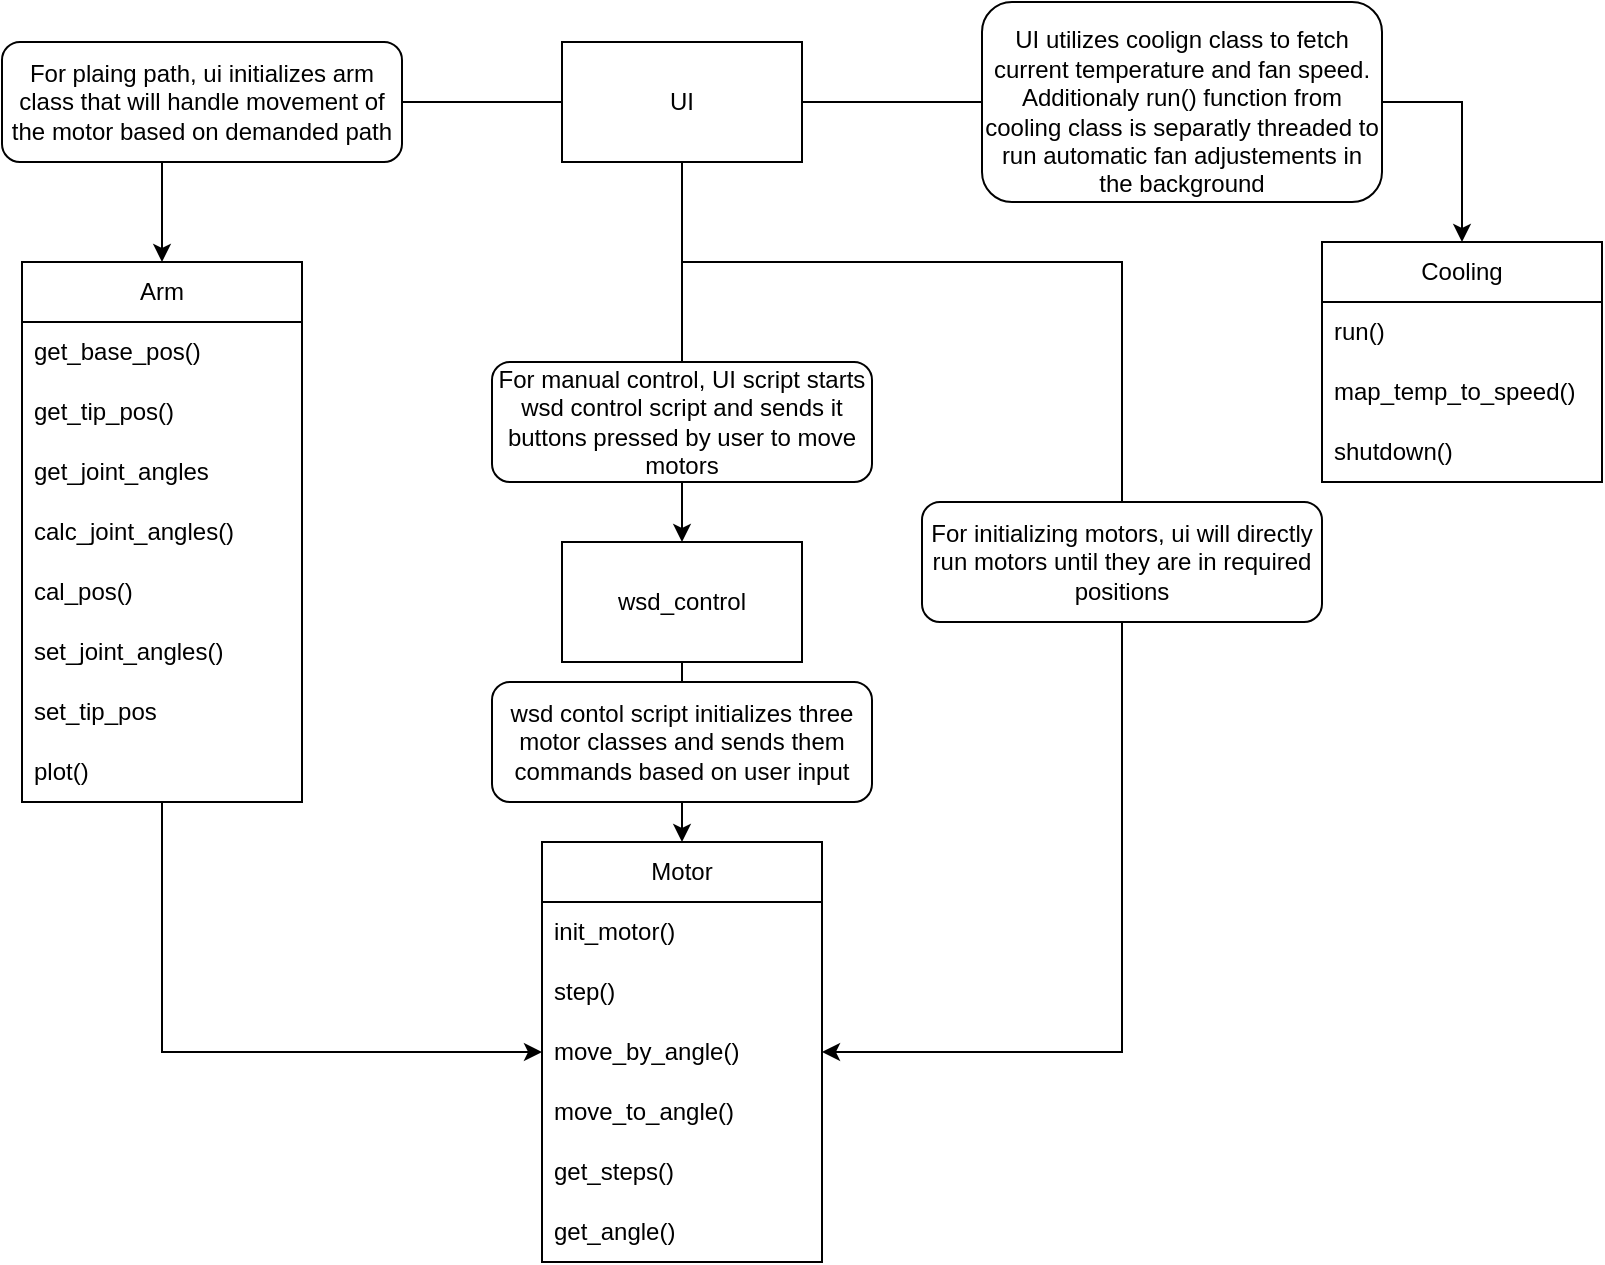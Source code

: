 <mxfile version="26.1.3">
  <diagram name="Sivu-1" id="H4ITOkI1rLtlPbM0a788">
    <mxGraphModel dx="2049" dy="1136" grid="1" gridSize="10" guides="1" tooltips="1" connect="1" arrows="1" fold="1" page="1" pageScale="1" pageWidth="827" pageHeight="1169" math="0" shadow="0">
      <root>
        <mxCell id="0" />
        <mxCell id="1" parent="0" />
        <mxCell id="tsIf0ZZTyAxKja018i5l-1" value="Motor" style="swimlane;fontStyle=0;childLayout=stackLayout;horizontal=1;startSize=30;horizontalStack=0;resizeParent=1;resizeParentMax=0;resizeLast=0;collapsible=1;marginBottom=0;whiteSpace=wrap;html=1;" vertex="1" parent="1">
          <mxGeometry x="310" y="460" width="140" height="210" as="geometry" />
        </mxCell>
        <mxCell id="tsIf0ZZTyAxKja018i5l-2" value="init_motor()" style="text;strokeColor=none;fillColor=none;align=left;verticalAlign=middle;spacingLeft=4;spacingRight=4;overflow=hidden;points=[[0,0.5],[1,0.5]];portConstraint=eastwest;rotatable=0;whiteSpace=wrap;html=1;" vertex="1" parent="tsIf0ZZTyAxKja018i5l-1">
          <mxGeometry y="30" width="140" height="30" as="geometry" />
        </mxCell>
        <mxCell id="tsIf0ZZTyAxKja018i5l-3" value="step()" style="text;strokeColor=none;fillColor=none;align=left;verticalAlign=middle;spacingLeft=4;spacingRight=4;overflow=hidden;points=[[0,0.5],[1,0.5]];portConstraint=eastwest;rotatable=0;whiteSpace=wrap;html=1;" vertex="1" parent="tsIf0ZZTyAxKja018i5l-1">
          <mxGeometry y="60" width="140" height="30" as="geometry" />
        </mxCell>
        <mxCell id="tsIf0ZZTyAxKja018i5l-4" value="move_by_angle()" style="text;strokeColor=none;fillColor=none;align=left;verticalAlign=middle;spacingLeft=4;spacingRight=4;overflow=hidden;points=[[0,0.5],[1,0.5]];portConstraint=eastwest;rotatable=0;whiteSpace=wrap;html=1;" vertex="1" parent="tsIf0ZZTyAxKja018i5l-1">
          <mxGeometry y="90" width="140" height="30" as="geometry" />
        </mxCell>
        <mxCell id="tsIf0ZZTyAxKja018i5l-7" value="move_to_angle()" style="text;strokeColor=none;fillColor=none;align=left;verticalAlign=middle;spacingLeft=4;spacingRight=4;overflow=hidden;points=[[0,0.5],[1,0.5]];portConstraint=eastwest;rotatable=0;whiteSpace=wrap;html=1;" vertex="1" parent="tsIf0ZZTyAxKja018i5l-1">
          <mxGeometry y="120" width="140" height="30" as="geometry" />
        </mxCell>
        <mxCell id="tsIf0ZZTyAxKja018i5l-5" value="get_steps()" style="text;strokeColor=none;fillColor=none;align=left;verticalAlign=middle;spacingLeft=4;spacingRight=4;overflow=hidden;points=[[0,0.5],[1,0.5]];portConstraint=eastwest;rotatable=0;whiteSpace=wrap;html=1;" vertex="1" parent="tsIf0ZZTyAxKja018i5l-1">
          <mxGeometry y="150" width="140" height="30" as="geometry" />
        </mxCell>
        <mxCell id="tsIf0ZZTyAxKja018i5l-6" value="get_angle()" style="text;strokeColor=none;fillColor=none;align=left;verticalAlign=middle;spacingLeft=4;spacingRight=4;overflow=hidden;points=[[0,0.5],[1,0.5]];portConstraint=eastwest;rotatable=0;whiteSpace=wrap;html=1;" vertex="1" parent="tsIf0ZZTyAxKja018i5l-1">
          <mxGeometry y="180" width="140" height="30" as="geometry" />
        </mxCell>
        <mxCell id="tsIf0ZZTyAxKja018i5l-10" value="Cooling" style="swimlane;fontStyle=0;childLayout=stackLayout;horizontal=1;startSize=30;horizontalStack=0;resizeParent=1;resizeParentMax=0;resizeLast=0;collapsible=1;marginBottom=0;whiteSpace=wrap;html=1;" vertex="1" parent="1">
          <mxGeometry x="700" y="160" width="140" height="120" as="geometry" />
        </mxCell>
        <mxCell id="tsIf0ZZTyAxKja018i5l-12" value="run()" style="text;strokeColor=none;fillColor=none;align=left;verticalAlign=middle;spacingLeft=4;spacingRight=4;overflow=hidden;points=[[0,0.5],[1,0.5]];portConstraint=eastwest;rotatable=0;whiteSpace=wrap;html=1;" vertex="1" parent="tsIf0ZZTyAxKja018i5l-10">
          <mxGeometry y="30" width="140" height="30" as="geometry" />
        </mxCell>
        <mxCell id="tsIf0ZZTyAxKja018i5l-11" value="map_temp_to_speed()" style="text;strokeColor=none;fillColor=none;align=left;verticalAlign=middle;spacingLeft=4;spacingRight=4;overflow=hidden;points=[[0,0.5],[1,0.5]];portConstraint=eastwest;rotatable=0;whiteSpace=wrap;html=1;" vertex="1" parent="tsIf0ZZTyAxKja018i5l-10">
          <mxGeometry y="60" width="140" height="30" as="geometry" />
        </mxCell>
        <mxCell id="tsIf0ZZTyAxKja018i5l-13" value="shutdown()" style="text;strokeColor=none;fillColor=none;align=left;verticalAlign=middle;spacingLeft=4;spacingRight=4;overflow=hidden;points=[[0,0.5],[1,0.5]];portConstraint=eastwest;rotatable=0;whiteSpace=wrap;html=1;" vertex="1" parent="tsIf0ZZTyAxKja018i5l-10">
          <mxGeometry y="90" width="140" height="30" as="geometry" />
        </mxCell>
        <mxCell id="tsIf0ZZTyAxKja018i5l-32" style="edgeStyle=orthogonalEdgeStyle;rounded=0;orthogonalLoop=1;jettySize=auto;html=1;entryX=0.5;entryY=0;entryDx=0;entryDy=0;exitX=0.5;exitY=1;exitDx=0;exitDy=0;" edge="1" parent="1" source="tsIf0ZZTyAxKja018i5l-34" target="tsIf0ZZTyAxKja018i5l-1">
          <mxGeometry relative="1" as="geometry">
            <mxPoint x="260" y="270" as="sourcePoint" />
          </mxGeometry>
        </mxCell>
        <mxCell id="tsIf0ZZTyAxKja018i5l-31" style="edgeStyle=orthogonalEdgeStyle;rounded=0;orthogonalLoop=1;jettySize=auto;html=1;entryX=0.5;entryY=0;entryDx=0;entryDy=0;" edge="1" parent="1" source="tsIf0ZZTyAxKja018i5l-30" target="tsIf0ZZTyAxKja018i5l-34">
          <mxGeometry relative="1" as="geometry">
            <mxPoint x="260" y="240" as="targetPoint" />
          </mxGeometry>
        </mxCell>
        <mxCell id="tsIf0ZZTyAxKja018i5l-33" style="edgeStyle=orthogonalEdgeStyle;rounded=0;orthogonalLoop=1;jettySize=auto;html=1;entryX=0.5;entryY=0;entryDx=0;entryDy=0;" edge="1" parent="1" source="tsIf0ZZTyAxKja018i5l-30" target="tsIf0ZZTyAxKja018i5l-10">
          <mxGeometry relative="1" as="geometry">
            <Array as="points">
              <mxPoint x="770" y="90" />
            </Array>
          </mxGeometry>
        </mxCell>
        <mxCell id="tsIf0ZZTyAxKja018i5l-62" style="edgeStyle=orthogonalEdgeStyle;rounded=0;orthogonalLoop=1;jettySize=auto;html=1;entryX=0.5;entryY=0;entryDx=0;entryDy=0;" edge="1" parent="1" source="tsIf0ZZTyAxKja018i5l-30" target="tsIf0ZZTyAxKja018i5l-46">
          <mxGeometry relative="1" as="geometry" />
        </mxCell>
        <mxCell id="tsIf0ZZTyAxKja018i5l-65" style="edgeStyle=orthogonalEdgeStyle;rounded=0;orthogonalLoop=1;jettySize=auto;html=1;entryX=1;entryY=0.5;entryDx=0;entryDy=0;" edge="1" parent="1" source="tsIf0ZZTyAxKja018i5l-30" target="tsIf0ZZTyAxKja018i5l-4">
          <mxGeometry relative="1" as="geometry">
            <Array as="points">
              <mxPoint x="380" y="170" />
              <mxPoint x="600" y="170" />
              <mxPoint x="600" y="565" />
            </Array>
          </mxGeometry>
        </mxCell>
        <mxCell id="tsIf0ZZTyAxKja018i5l-30" value="UI" style="rounded=0;whiteSpace=wrap;html=1;" vertex="1" parent="1">
          <mxGeometry x="320" y="60" width="120" height="60" as="geometry" />
        </mxCell>
        <mxCell id="tsIf0ZZTyAxKja018i5l-34" value="wsd_control" style="rounded=0;whiteSpace=wrap;html=1;" vertex="1" parent="1">
          <mxGeometry x="320" y="310" width="120" height="60" as="geometry" />
        </mxCell>
        <mxCell id="tsIf0ZZTyAxKja018i5l-38" value="" style="group" vertex="1" connectable="0" parent="1">
          <mxGeometry x="530" y="40" width="200" height="100" as="geometry" />
        </mxCell>
        <mxCell id="tsIf0ZZTyAxKja018i5l-37" value="" style="rounded=1;whiteSpace=wrap;html=1;" vertex="1" parent="tsIf0ZZTyAxKja018i5l-38">
          <mxGeometry width="200" height="100" as="geometry" />
        </mxCell>
        <mxCell id="tsIf0ZZTyAxKja018i5l-36" value="UI utilizes coolign class to fetch current temperature and fan speed. Additionaly run() function from cooling class is separatly threaded to run automatic fan adjustements in the background" style="text;html=1;align=center;verticalAlign=middle;whiteSpace=wrap;rounded=0;" vertex="1" parent="tsIf0ZZTyAxKja018i5l-38">
          <mxGeometry y="40" width="200" height="30" as="geometry" />
        </mxCell>
        <mxCell id="tsIf0ZZTyAxKja018i5l-39" value="For manual control, UI script starts wsd control script and sends it buttons pressed by user to move motors" style="rounded=1;whiteSpace=wrap;html=1;" vertex="1" parent="1">
          <mxGeometry x="285" y="220" width="190" height="60" as="geometry" />
        </mxCell>
        <mxCell id="tsIf0ZZTyAxKja018i5l-41" value="wsd contol script initializes three motor classes and sends them commands based on user input" style="rounded=1;whiteSpace=wrap;html=1;" vertex="1" parent="1">
          <mxGeometry x="285" y="380" width="190" height="60" as="geometry" />
        </mxCell>
        <mxCell id="tsIf0ZZTyAxKja018i5l-44" value="For plaing path, ui initializes arm class that will handle movement of the motor based on demanded path" style="rounded=1;whiteSpace=wrap;html=1;" vertex="1" parent="1">
          <mxGeometry x="40" y="60" width="200" height="60" as="geometry" />
        </mxCell>
        <mxCell id="tsIf0ZZTyAxKja018i5l-66" style="edgeStyle=orthogonalEdgeStyle;rounded=0;orthogonalLoop=1;jettySize=auto;html=1;entryX=0;entryY=0.5;entryDx=0;entryDy=0;" edge="1" parent="1" source="tsIf0ZZTyAxKja018i5l-46" target="tsIf0ZZTyAxKja018i5l-4">
          <mxGeometry relative="1" as="geometry" />
        </mxCell>
        <mxCell id="tsIf0ZZTyAxKja018i5l-46" value="Arm" style="swimlane;fontStyle=0;childLayout=stackLayout;horizontal=1;startSize=30;horizontalStack=0;resizeParent=1;resizeParentMax=0;resizeLast=0;collapsible=1;marginBottom=0;whiteSpace=wrap;html=1;" vertex="1" parent="1">
          <mxGeometry x="50" y="170" width="140" height="270" as="geometry" />
        </mxCell>
        <mxCell id="tsIf0ZZTyAxKja018i5l-47" value="get_base_pos()&lt;span style=&quot;white-space: pre;&quot;&gt;&#x9;&lt;/span&gt;" style="text;strokeColor=none;fillColor=none;align=left;verticalAlign=middle;spacingLeft=4;spacingRight=4;overflow=hidden;points=[[0,0.5],[1,0.5]];portConstraint=eastwest;rotatable=0;whiteSpace=wrap;html=1;" vertex="1" parent="tsIf0ZZTyAxKja018i5l-46">
          <mxGeometry y="30" width="140" height="30" as="geometry" />
        </mxCell>
        <mxCell id="tsIf0ZZTyAxKja018i5l-48" value="get_tip_pos()" style="text;strokeColor=none;fillColor=none;align=left;verticalAlign=middle;spacingLeft=4;spacingRight=4;overflow=hidden;points=[[0,0.5],[1,0.5]];portConstraint=eastwest;rotatable=0;whiteSpace=wrap;html=1;" vertex="1" parent="tsIf0ZZTyAxKja018i5l-46">
          <mxGeometry y="60" width="140" height="30" as="geometry" />
        </mxCell>
        <mxCell id="tsIf0ZZTyAxKja018i5l-49" value="get_joint_angles" style="text;strokeColor=none;fillColor=none;align=left;verticalAlign=middle;spacingLeft=4;spacingRight=4;overflow=hidden;points=[[0,0.5],[1,0.5]];portConstraint=eastwest;rotatable=0;whiteSpace=wrap;html=1;" vertex="1" parent="tsIf0ZZTyAxKja018i5l-46">
          <mxGeometry y="90" width="140" height="30" as="geometry" />
        </mxCell>
        <mxCell id="tsIf0ZZTyAxKja018i5l-50" value="calc_joint_angles()" style="text;strokeColor=none;fillColor=none;align=left;verticalAlign=middle;spacingLeft=4;spacingRight=4;overflow=hidden;points=[[0,0.5],[1,0.5]];portConstraint=eastwest;rotatable=0;whiteSpace=wrap;html=1;" vertex="1" parent="tsIf0ZZTyAxKja018i5l-46">
          <mxGeometry y="120" width="140" height="30" as="geometry" />
        </mxCell>
        <mxCell id="tsIf0ZZTyAxKja018i5l-51" value="cal_pos()" style="text;strokeColor=none;fillColor=none;align=left;verticalAlign=middle;spacingLeft=4;spacingRight=4;overflow=hidden;points=[[0,0.5],[1,0.5]];portConstraint=eastwest;rotatable=0;whiteSpace=wrap;html=1;" vertex="1" parent="tsIf0ZZTyAxKja018i5l-46">
          <mxGeometry y="150" width="140" height="30" as="geometry" />
        </mxCell>
        <mxCell id="tsIf0ZZTyAxKja018i5l-52" value="set_joint_angles()&lt;span style=&quot;white-space: pre;&quot;&gt;&#x9;&lt;/span&gt;" style="text;strokeColor=none;fillColor=none;align=left;verticalAlign=middle;spacingLeft=4;spacingRight=4;overflow=hidden;points=[[0,0.5],[1,0.5]];portConstraint=eastwest;rotatable=0;whiteSpace=wrap;html=1;" vertex="1" parent="tsIf0ZZTyAxKja018i5l-46">
          <mxGeometry y="180" width="140" height="30" as="geometry" />
        </mxCell>
        <mxCell id="tsIf0ZZTyAxKja018i5l-53" value="set_tip_pos" style="text;strokeColor=none;fillColor=none;align=left;verticalAlign=middle;spacingLeft=4;spacingRight=4;overflow=hidden;points=[[0,0.5],[1,0.5]];portConstraint=eastwest;rotatable=0;whiteSpace=wrap;html=1;" vertex="1" parent="tsIf0ZZTyAxKja018i5l-46">
          <mxGeometry y="210" width="140" height="30" as="geometry" />
        </mxCell>
        <mxCell id="tsIf0ZZTyAxKja018i5l-54" value="plot()" style="text;strokeColor=none;fillColor=none;align=left;verticalAlign=middle;spacingLeft=4;spacingRight=4;overflow=hidden;points=[[0,0.5],[1,0.5]];portConstraint=eastwest;rotatable=0;whiteSpace=wrap;html=1;" vertex="1" parent="tsIf0ZZTyAxKja018i5l-46">
          <mxGeometry y="240" width="140" height="30" as="geometry" />
        </mxCell>
        <mxCell id="tsIf0ZZTyAxKja018i5l-64" value="For initializing motors, ui will directly run motors until they are in required positions" style="rounded=1;whiteSpace=wrap;html=1;" vertex="1" parent="1">
          <mxGeometry x="500" y="290" width="200" height="60" as="geometry" />
        </mxCell>
      </root>
    </mxGraphModel>
  </diagram>
</mxfile>
